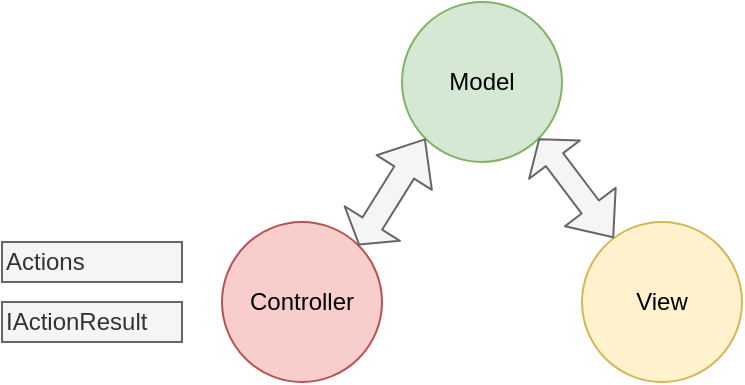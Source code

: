 <mxfile version="13.9.9" type="device" pages="5"><diagram id="WU_7ORJYY8vt--9JIpTi" name="MVC"><mxGraphModel dx="415" dy="243" grid="1" gridSize="10" guides="1" tooltips="1" connect="1" arrows="1" fold="1" page="1" pageScale="1" pageWidth="827" pageHeight="1169" math="0" shadow="0"><root><mxCell id="0"/><mxCell id="1" parent="0"/><mxCell id="p8i3dRRbPUlAsh1po7W--1" value="Model" style="ellipse;whiteSpace=wrap;html=1;aspect=fixed;fillColor=#d5e8d4;strokeColor=#82b366;" parent="1" vertex="1"><mxGeometry x="380" y="150" width="80" height="80" as="geometry"/></mxCell><mxCell id="p8i3dRRbPUlAsh1po7W--2" value="Controller" style="ellipse;whiteSpace=wrap;html=1;aspect=fixed;fillColor=#f8cecc;strokeColor=#b85450;" parent="1" vertex="1"><mxGeometry x="290" y="260" width="80" height="80" as="geometry"/></mxCell><mxCell id="p8i3dRRbPUlAsh1po7W--3" value="View" style="ellipse;whiteSpace=wrap;html=1;aspect=fixed;fillColor=#fff2cc;strokeColor=#d6b656;" parent="1" vertex="1"><mxGeometry x="470" y="260" width="80" height="80" as="geometry"/></mxCell><mxCell id="p8i3dRRbPUlAsh1po7W--5" value="" style="shape=flexArrow;endArrow=classic;startArrow=classic;html=1;entryX=1;entryY=1;entryDx=0;entryDy=0;width=10.8;endSize=3.904;fillColor=#f5f5f5;strokeColor=#666666;" parent="1" source="p8i3dRRbPUlAsh1po7W--3" target="p8i3dRRbPUlAsh1po7W--1" edge="1"><mxGeometry width="50" height="50" relative="1" as="geometry"><mxPoint x="470" y="270" as="sourcePoint"/><mxPoint x="520" y="220" as="targetPoint"/></mxGeometry></mxCell><mxCell id="p8i3dRRbPUlAsh1po7W--6" value="" style="shape=flexArrow;endArrow=classic;startArrow=classic;html=1;width=11.6;startSize=3.8;entryX=0;entryY=1;entryDx=0;entryDy=0;exitX=1;exitY=0;exitDx=0;exitDy=0;endSize=6.168;fillColor=#f5f5f5;strokeColor=#666666;" parent="1" source="p8i3dRRbPUlAsh1po7W--2" target="p8i3dRRbPUlAsh1po7W--1" edge="1"><mxGeometry width="50" height="50" relative="1" as="geometry"><mxPoint x="350" y="280" as="sourcePoint"/><mxPoint x="400" y="230" as="targetPoint"/></mxGeometry></mxCell><mxCell id="p8i3dRRbPUlAsh1po7W--8" value="Actions" style="text;html=1;align=left;verticalAlign=middle;whiteSpace=wrap;rounded=0;fillColor=#f5f5f5;strokeColor=#666666;fontColor=#333333;" parent="1" vertex="1"><mxGeometry x="180" y="270" width="90" height="20" as="geometry"/></mxCell><mxCell id="p8i3dRRbPUlAsh1po7W--9" value="IActionResult" style="text;html=1;strokeColor=#666666;fillColor=#f5f5f5;align=left;verticalAlign=middle;whiteSpace=wrap;rounded=0;fontColor=#333333;" parent="1" vertex="1"><mxGeometry x="180" y="300" width="90" height="20" as="geometry"/></mxCell></root></mxGraphModel></diagram><diagram id="dRCiPhNOV8o204Diah0P" name="Sayfa -2"><mxGraphModel dx="1485" dy="1862" grid="1" gridSize="10" guides="1" tooltips="1" connect="1" arrows="1" fold="1" page="1" pageScale="1" pageWidth="827" pageHeight="1169" math="0" shadow="0"><root><mxCell id="TRh9CNyDbroYKs8wPs_9-0"/><mxCell id="TRh9CNyDbroYKs8wPs_9-1" parent="TRh9CNyDbroYKs8wPs_9-0"/><mxCell id="TRh9CNyDbroYKs8wPs_9-2" value="" style="rounded=1;whiteSpace=wrap;html=1;arcSize=6;fillColor=#f5f5f5;strokeColor=#666666;fontColor=#333333;" parent="TRh9CNyDbroYKs8wPs_9-1" vertex="1"><mxGeometry x="450" y="120" width="170" height="250" as="geometry"/></mxCell><mxCell id="loTaKJq5rpskUo0kWgyA-0" style="edgeStyle=orthogonalEdgeStyle;rounded=0;orthogonalLoop=1;jettySize=auto;html=1;entryX=0;entryY=0.5;entryDx=0;entryDy=0;" parent="TRh9CNyDbroYKs8wPs_9-1" source="TRh9CNyDbroYKs8wPs_9-3" target="TRh9CNyDbroYKs8wPs_9-2" edge="1"><mxGeometry relative="1" as="geometry"/></mxCell><mxCell id="TRh9CNyDbroYKs8wPs_9-3" value="Veritabanı" style="shape=cylinder3;whiteSpace=wrap;html=1;boundedLbl=1;backgroundOutline=1;size=15;" parent="TRh9CNyDbroYKs8wPs_9-1" vertex="1"><mxGeometry x="240" y="205" width="130" height="80" as="geometry"/></mxCell><mxCell id="TRh9CNyDbroYKs8wPs_9-6" style="edgeStyle=orthogonalEdgeStyle;rounded=0;orthogonalLoop=1;jettySize=auto;html=1;exitX=0.5;exitY=1;exitDx=0;exitDy=0;" parent="TRh9CNyDbroYKs8wPs_9-1" source="TRh9CNyDbroYKs8wPs_9-5" target="TRh9CNyDbroYKs8wPs_9-2" edge="1"><mxGeometry relative="1" as="geometry"/></mxCell><mxCell id="TRh9CNyDbroYKs8wPs_9-5" value="RAM&lt;br&gt;InMemory" style="rounded=1;whiteSpace=wrap;html=1;fillColor=#fff2cc;strokeColor=#d6b656;" parent="TRh9CNyDbroYKs8wPs_9-1" vertex="1"><mxGeometry x="475" y="-35" width="120" height="60" as="geometry"/></mxCell><mxCell id="lWGfG_AnvNB0-sg_26hC-0" value="Entities" style="rounded=1;whiteSpace=wrap;html=1;fillColor=#d5e8d4;strokeColor=#82b366;" parent="TRh9CNyDbroYKs8wPs_9-1" vertex="1"><mxGeometry x="475" y="320" width="120" height="40" as="geometry"/></mxCell><mxCell id="lWGfG_AnvNB0-sg_26hC-1" value="StoreApp" style="rounded=1;whiteSpace=wrap;html=1;fillColor=#dae8fc;strokeColor=#6c8ebf;" parent="TRh9CNyDbroYKs8wPs_9-1" vertex="1"><mxGeometry x="475" y="139" width="120" height="40" as="geometry"/></mxCell><mxCell id="ZjfqFt9LrWlEtqlWes9V-15" style="edgeStyle=orthogonalEdgeStyle;rounded=0;orthogonalLoop=1;jettySize=auto;html=1;entryX=0;entryY=0.5;entryDx=0;entryDy=0;" parent="TRh9CNyDbroYKs8wPs_9-1" source="lWGfG_AnvNB0-sg_26hC-2" target="ZjfqFt9LrWlEtqlWes9V-4" edge="1"><mxGeometry relative="1" as="geometry"/></mxCell><mxCell id="ZjfqFt9LrWlEtqlWes9V-17" style="edgeStyle=orthogonalEdgeStyle;rounded=0;orthogonalLoop=1;jettySize=auto;html=1;" parent="TRh9CNyDbroYKs8wPs_9-1" source="lWGfG_AnvNB0-sg_26hC-2" target="ZjfqFt9LrWlEtqlWes9V-16" edge="1"><mxGeometry relative="1" as="geometry"/></mxCell><mxCell id="lWGfG_AnvNB0-sg_26hC-2" value="Repositories" style="rounded=1;whiteSpace=wrap;html=1;fillColor=#d5e8d4;strokeColor=#82b366;" parent="TRh9CNyDbroYKs8wPs_9-1" vertex="1"><mxGeometry x="475" y="260" width="120" height="40" as="geometry"/></mxCell><mxCell id="ZjfqFt9LrWlEtqlWes9V-3" value="IRepositoryManager" style="edgeStyle=orthogonalEdgeStyle;rounded=0;orthogonalLoop=1;jettySize=auto;html=1;entryX=0.5;entryY=1;entryDx=0;entryDy=0;" parent="TRh9CNyDbroYKs8wPs_9-1" source="ZjfqFt9LrWlEtqlWes9V-4" target="ZjfqFt9LrWlEtqlWes9V-7" edge="1"><mxGeometry relative="1" as="geometry"/></mxCell><mxCell id="ZjfqFt9LrWlEtqlWes9V-4" value="" style="rounded=1;whiteSpace=wrap;html=1;fillColor=#f5f5f5;strokeColor=#666666;fontColor=#333333;arcSize=5;" parent="TRh9CNyDbroYKs8wPs_9-1" vertex="1"><mxGeometry x="710" y="119" width="366" height="321" as="geometry"/></mxCell><mxCell id="ZjfqFt9LrWlEtqlWes9V-5" value="" style="rounded=1;whiteSpace=wrap;html=1;arcSize=6;" parent="TRh9CNyDbroYKs8wPs_9-1" vertex="1"><mxGeometry x="730" y="227" width="330" height="90" as="geometry"/></mxCell><mxCell id="ZjfqFt9LrWlEtqlWes9V-6" style="edgeStyle=orthogonalEdgeStyle;rounded=0;orthogonalLoop=1;jettySize=auto;html=1;entryX=0.5;entryY=0;entryDx=0;entryDy=0;entryPerimeter=0;" parent="TRh9CNyDbroYKs8wPs_9-1" source="ZjfqFt9LrWlEtqlWes9V-4" target="ZjfqFt9LrWlEtqlWes9V-8" edge="1"><mxGeometry relative="1" as="geometry"/></mxCell><mxCell id="ZjfqFt9LrWlEtqlWes9V-7" value="Controller" style="rounded=1;whiteSpace=wrap;html=1;" parent="TRh9CNyDbroYKs8wPs_9-1" vertex="1"><mxGeometry x="828.5" y="-5" width="129" height="60" as="geometry"/></mxCell><mxCell id="ZjfqFt9LrWlEtqlWes9V-8" value="Database" style="shape=cylinder3;whiteSpace=wrap;html=1;boundedLbl=1;backgroundOutline=1;size=15;fillColor=#fff2cc;strokeColor=#d6b656;" parent="TRh9CNyDbroYKs8wPs_9-1" vertex="1"><mxGeometry x="863" y="465" width="60" height="80" as="geometry"/></mxCell><mxCell id="ZjfqFt9LrWlEtqlWes9V-9" value="IProductRepository" style="rounded=1;whiteSpace=wrap;html=1;fillColor=#d5e8d4;strokeColor=#82b366;" parent="TRh9CNyDbroYKs8wPs_9-1" vertex="1"><mxGeometry x="743" y="242" width="147" height="60" as="geometry"/></mxCell><mxCell id="ZjfqFt9LrWlEtqlWes9V-10" value="ICategoryRepository" style="rounded=1;whiteSpace=wrap;html=1;fillColor=#d5e8d4;strokeColor=#82b366;" parent="TRh9CNyDbroYKs8wPs_9-1" vertex="1"><mxGeometry x="900" y="242" width="143" height="60" as="geometry"/></mxCell><mxCell id="ZjfqFt9LrWlEtqlWes9V-11" value="Unit of Work" style="text;html=1;strokeColor=none;fillColor=none;align=center;verticalAlign=middle;whiteSpace=wrap;rounded=0;" parent="TRh9CNyDbroYKs8wPs_9-1" vertex="1"><mxGeometry x="730" y="129" width="330" height="20" as="geometry"/></mxCell><mxCell id="ZjfqFt9LrWlEtqlWes9V-12" value="DbContext" style="rounded=1;whiteSpace=wrap;html=1;arcSize=6;" parent="TRh9CNyDbroYKs8wPs_9-1" vertex="1"><mxGeometry x="730" y="370" width="330" height="40" as="geometry"/></mxCell><mxCell id="ZjfqFt9LrWlEtqlWes9V-13" value="IRepositoryManager" style="rounded=1;whiteSpace=wrap;html=1;arcSize=6;fillColor=#f8cecc;strokeColor=#b85450;" parent="TRh9CNyDbroYKs8wPs_9-1" vertex="1"><mxGeometry x="730" y="167" width="330" height="47" as="geometry"/></mxCell><mxCell id="ZjfqFt9LrWlEtqlWes9V-14" value="IRepositoryBase" style="rounded=1;whiteSpace=wrap;html=1;arcSize=6;" parent="TRh9CNyDbroYKs8wPs_9-1" vertex="1"><mxGeometry x="730" y="322" width="330" height="40" as="geometry"/></mxCell><mxCell id="ZjfqFt9LrWlEtqlWes9V-16" value="Services" style="rounded=1;whiteSpace=wrap;html=1;fillColor=#d5e8d4;strokeColor=#82b366;" parent="TRh9CNyDbroYKs8wPs_9-1" vertex="1"><mxGeometry x="475" y="192" width="120" height="40" as="geometry"/></mxCell><mxCell id="JsH2liOhevboY4ObuW2j-0" value="IRepositoryManager" style="edgeStyle=orthogonalEdgeStyle;rounded=0;orthogonalLoop=1;jettySize=auto;html=1;entryX=0.5;entryY=1;entryDx=0;entryDy=0;" edge="1" parent="TRh9CNyDbroYKs8wPs_9-1" source="JsH2liOhevboY4ObuW2j-1" target="JsH2liOhevboY4ObuW2j-12"><mxGeometry relative="1" as="geometry"/></mxCell><mxCell id="JsH2liOhevboY4ObuW2j-1" value="" style="rounded=1;whiteSpace=wrap;html=1;fillColor=#f5f5f5;strokeColor=#666666;fontColor=#333333;arcSize=5;" vertex="1" parent="TRh9CNyDbroYKs8wPs_9-1"><mxGeometry x="1190" y="169" width="366" height="313" as="geometry"/></mxCell><mxCell id="JsH2liOhevboY4ObuW2j-2" value="" style="rounded=1;whiteSpace=wrap;html=1;arcSize=6;" vertex="1" parent="TRh9CNyDbroYKs8wPs_9-1"><mxGeometry x="1210" y="270" width="330" height="90" as="geometry"/></mxCell><mxCell id="JsH2liOhevboY4ObuW2j-3" style="edgeStyle=orthogonalEdgeStyle;rounded=0;orthogonalLoop=1;jettySize=auto;html=1;entryX=0.5;entryY=0;entryDx=0;entryDy=0;entryPerimeter=0;" edge="1" parent="TRh9CNyDbroYKs8wPs_9-1" source="JsH2liOhevboY4ObuW2j-1" target="JsH2liOhevboY4ObuW2j-5"><mxGeometry relative="1" as="geometry"/></mxCell><mxCell id="JsH2liOhevboY4ObuW2j-4" value="Controller" style="rounded=1;whiteSpace=wrap;html=1;" vertex="1" parent="TRh9CNyDbroYKs8wPs_9-1"><mxGeometry x="1308.5" y="-270" width="129" height="60" as="geometry"/></mxCell><mxCell id="JsH2liOhevboY4ObuW2j-5" value="Database" style="shape=cylinder3;whiteSpace=wrap;html=1;boundedLbl=1;backgroundOutline=1;size=15;fillColor=#fff2cc;strokeColor=#d6b656;" vertex="1" parent="TRh9CNyDbroYKs8wPs_9-1"><mxGeometry x="1343" y="513" width="60" height="80" as="geometry"/></mxCell><mxCell id="JsH2liOhevboY4ObuW2j-6" value="IProductRepository" style="rounded=1;whiteSpace=wrap;html=1;fillColor=#d5e8d4;strokeColor=#82b366;" vertex="1" parent="TRh9CNyDbroYKs8wPs_9-1"><mxGeometry x="1223" y="284" width="147" height="60" as="geometry"/></mxCell><mxCell id="JsH2liOhevboY4ObuW2j-7" value="ICategoryRepository" style="rounded=1;whiteSpace=wrap;html=1;fillColor=#d5e8d4;strokeColor=#82b366;" vertex="1" parent="TRh9CNyDbroYKs8wPs_9-1"><mxGeometry x="1380" y="285" width="143" height="60" as="geometry"/></mxCell><mxCell id="JsH2liOhevboY4ObuW2j-8" value="Unit of Work" style="text;html=1;strokeColor=none;fillColor=none;align=center;verticalAlign=middle;whiteSpace=wrap;rounded=0;" vertex="1" parent="TRh9CNyDbroYKs8wPs_9-1"><mxGeometry x="1210" y="181" width="330" height="20" as="geometry"/></mxCell><mxCell id="JsH2liOhevboY4ObuW2j-9" value="DbContext" style="rounded=1;whiteSpace=wrap;html=1;arcSize=6;" vertex="1" parent="TRh9CNyDbroYKs8wPs_9-1"><mxGeometry x="1210" y="420" width="330" height="40" as="geometry"/></mxCell><mxCell id="JsH2liOhevboY4ObuW2j-10" value="RepositoryManager" style="rounded=1;whiteSpace=wrap;html=1;arcSize=6;fillColor=#f8cecc;strokeColor=#b85450;" vertex="1" parent="TRh9CNyDbroYKs8wPs_9-1"><mxGeometry x="1210" y="210" width="330" height="47" as="geometry"/></mxCell><mxCell id="JsH2liOhevboY4ObuW2j-11" value="IServiceManager" style="edgeStyle=orthogonalEdgeStyle;rounded=0;orthogonalLoop=1;jettySize=auto;html=1;entryX=0.5;entryY=1.014;entryDx=0;entryDy=0;entryPerimeter=0;" edge="1" parent="TRh9CNyDbroYKs8wPs_9-1" source="JsH2liOhevboY4ObuW2j-12" target="JsH2liOhevboY4ObuW2j-4"><mxGeometry relative="1" as="geometry"/></mxCell><mxCell id="JsH2liOhevboY4ObuW2j-12" value="" style="rounded=1;whiteSpace=wrap;html=1;fillColor=#f5f5f5;strokeColor=#666666;fontColor=#333333;arcSize=5;" vertex="1" parent="TRh9CNyDbroYKs8wPs_9-1"><mxGeometry x="1190" y="-158" width="366" height="270" as="geometry"/></mxCell><mxCell id="JsH2liOhevboY4ObuW2j-13" value="" style="rounded=1;whiteSpace=wrap;html=1;arcSize=6;" vertex="1" parent="TRh9CNyDbroYKs8wPs_9-1"><mxGeometry x="1210" y="-50" width="330" height="90" as="geometry"/></mxCell><mxCell id="JsH2liOhevboY4ObuW2j-14" value="IProductService" style="rounded=1;whiteSpace=wrap;html=1;fillColor=#d5e8d4;strokeColor=#82b366;" vertex="1" parent="TRh9CNyDbroYKs8wPs_9-1"><mxGeometry x="1223" y="-35" width="147" height="60" as="geometry"/></mxCell><mxCell id="JsH2liOhevboY4ObuW2j-15" value="ICategoryService" style="rounded=1;whiteSpace=wrap;html=1;fillColor=#d5e8d4;strokeColor=#82b366;" vertex="1" parent="TRh9CNyDbroYKs8wPs_9-1"><mxGeometry x="1380" y="-35" width="143" height="60" as="geometry"/></mxCell><mxCell id="JsH2liOhevboY4ObuW2j-16" value="Unit of Work" style="text;html=1;strokeColor=none;fillColor=none;align=center;verticalAlign=middle;whiteSpace=wrap;rounded=0;" vertex="1" parent="TRh9CNyDbroYKs8wPs_9-1"><mxGeometry x="1210" y="-148" width="330" height="20" as="geometry"/></mxCell><mxCell id="JsH2liOhevboY4ObuW2j-17" value="IRepositoryManager" style="rounded=1;whiteSpace=wrap;html=1;arcSize=6;fillColor=#f8cecc;strokeColor=#b85450;" vertex="1" parent="TRh9CNyDbroYKs8wPs_9-1"><mxGeometry x="1210" y="50" width="330" height="40" as="geometry"/></mxCell><mxCell id="JsH2liOhevboY4ObuW2j-18" value="IServiceManager" style="rounded=1;whiteSpace=wrap;html=1;arcSize=6;fillColor=#dae8fc;strokeColor=#6c8ebf;" vertex="1" parent="TRh9CNyDbroYKs8wPs_9-1"><mxGeometry x="1210" y="-110" width="330" height="47" as="geometry"/></mxCell><mxCell id="JsH2liOhevboY4ObuW2j-19" value="IRepositoryBase" style="rounded=1;whiteSpace=wrap;html=1;arcSize=6;" vertex="1" parent="TRh9CNyDbroYKs8wPs_9-1"><mxGeometry x="1211" y="372" width="330" height="40" as="geometry"/></mxCell></root></mxGraphModel></diagram><diagram id="BHBUYx20YRB42Hn0YEiC" name="Sayfa -3"><mxGraphModel dx="1038" dy="607" grid="1" gridSize="10" guides="1" tooltips="1" connect="1" arrows="1" fold="1" page="1" pageScale="1" pageWidth="827" pageHeight="1169" math="0" shadow="0"><root><mxCell id="xgwgsx2s6gqwit6XTB9g-0"/><mxCell id="xgwgsx2s6gqwit6XTB9g-1" parent="xgwgsx2s6gqwit6XTB9g-0"/><mxCell id="xgwgsx2s6gqwit6XTB9g-2" value="GET" style="edgeStyle=orthogonalEdgeStyle;rounded=0;orthogonalLoop=1;jettySize=auto;html=1;entryX=0.5;entryY=0;entryDx=0;entryDy=0;" parent="xgwgsx2s6gqwit6XTB9g-1" source="xgwgsx2s6gqwit6XTB9g-4" target="xgwgsx2s6gqwit6XTB9g-7" edge="1"><mxGeometry relative="1" as="geometry"><Array as="points"><mxPoint x="240" y="150"/><mxPoint x="530" y="150"/></Array></mxGeometry></mxCell><mxCell id="xgwgsx2s6gqwit6XTB9g-3" value="&lt;font color=&quot;#cc0000&quot;&gt;POST&lt;/font&gt;" style="edgeStyle=orthogonalEdgeStyle;rounded=0;orthogonalLoop=1;jettySize=auto;html=1;entryX=0.5;entryY=1;entryDx=0;entryDy=0;exitX=0.5;exitY=1;exitDx=0;exitDy=0;fillColor=#f8cecc;strokeColor=#b85450;fontColor=#FF3333;" parent="xgwgsx2s6gqwit6XTB9g-1" source="xgwgsx2s6gqwit6XTB9g-4" target="xgwgsx2s6gqwit6XTB9g-7" edge="1"><mxGeometry relative="1" as="geometry"><Array as="points"><mxPoint x="240" y="380"/><mxPoint x="530" y="380"/></Array></mxGeometry></mxCell><mxCell id="xgwgsx2s6gqwit6XTB9g-4" value="Client" style="rounded=1;whiteSpace=wrap;html=1;fillColor=#fff2cc;strokeColor=#d6b656;" parent="xgwgsx2s6gqwit6XTB9g-1" vertex="1"><mxGeometry x="180" y="240" width="120" height="60" as="geometry"/></mxCell><mxCell id="xgwgsx2s6gqwit6XTB9g-5" value="GET" style="edgeStyle=orthogonalEdgeStyle;rounded=0;orthogonalLoop=1;jettySize=auto;html=1;dashed=1;entryX=1;entryY=0.25;entryDx=0;entryDy=0;exitX=0;exitY=0.25;exitDx=0;exitDy=0;" parent="xgwgsx2s6gqwit6XTB9g-1" source="xgwgsx2s6gqwit6XTB9g-7" target="xgwgsx2s6gqwit6XTB9g-4" edge="1"><mxGeometry relative="1" as="geometry"/></mxCell><mxCell id="xgwgsx2s6gqwit6XTB9g-6" value="&lt;font color=&quot;#cc0000&quot;&gt;POST&lt;/font&gt;" style="edgeStyle=orthogonalEdgeStyle;rounded=0;orthogonalLoop=1;jettySize=auto;html=1;entryX=1;entryY=0.75;entryDx=0;entryDy=0;exitX=0;exitY=0.75;exitDx=0;exitDy=0;fillColor=#f8cecc;strokeColor=#b85450;dashed=1;" parent="xgwgsx2s6gqwit6XTB9g-1" source="xgwgsx2s6gqwit6XTB9g-7" target="xgwgsx2s6gqwit6XTB9g-4" edge="1"><mxGeometry relative="1" as="geometry"/></mxCell><mxCell id="xgwgsx2s6gqwit6XTB9g-7" value="Server" style="rounded=1;whiteSpace=wrap;html=1;fillColor=#d5e8d4;strokeColor=#82b366;" parent="xgwgsx2s6gqwit6XTB9g-1" vertex="1"><mxGeometry x="470" y="240" width="120" height="60" as="geometry"/></mxCell><mxCell id="xgwgsx2s6gqwit6XTB9g-8" value="DB" style="shape=cylinder3;whiteSpace=wrap;html=1;boundedLbl=1;backgroundOutline=1;size=15;fillColor=#fff2cc;strokeColor=#d6b656;" parent="xgwgsx2s6gqwit6XTB9g-1" vertex="1"><mxGeometry x="690" y="195" width="90" height="150" as="geometry"/></mxCell><mxCell id="xgwgsx2s6gqwit6XTB9g-9" value="" style="shape=flexArrow;endArrow=classic;startArrow=classic;html=1;fillColor=#fff2cc;strokeColor=#d6b656;" parent="xgwgsx2s6gqwit6XTB9g-1" edge="1"><mxGeometry width="50" height="50" relative="1" as="geometry"><mxPoint x="610" y="269.8" as="sourcePoint"/><mxPoint x="670" y="269.8" as="targetPoint"/></mxGeometry></mxCell><mxCell id="xgwgsx2s6gqwit6XTB9g-10" value="&lt;span class=&quot;TeknikChar&quot;&gt;&lt;span style=&quot;font-size: 11.0pt ; line-height: 150% ; font-family: &amp;quot;segoe ui&amp;quot; , sans-serif&quot;&gt;Post&lt;/span&gt;&lt;/span&gt;&lt;span style=&quot;font-size: 11.0pt ; line-height: 150% ; font-family: &amp;quot;segoe ui&amp;quot; , sans-serif&quot;&gt;-&lt;/span&gt;&lt;span class=&quot;TeknikChar&quot;&gt;&lt;span style=&quot;font-size: 11.0pt ; line-height: 150% ; font-family: &amp;quot;segoe ui&amp;quot; , sans-serif&quot;&gt;Redirect&lt;/span&gt;&lt;/span&gt;&lt;span style=&quot;font-size: 11.0pt ; line-height: 150% ; font-family: &amp;quot;segoe ui&amp;quot; , sans-serif&quot;&gt;-&lt;/span&gt;&lt;span class=&quot;TeknikChar&quot;&gt;&lt;span style=&quot;font-size: 11.0pt ; line-height: 150% ; font-family: &amp;quot;segoe ui&amp;quot; , sans-serif&quot;&gt;Get&lt;/span&gt;&lt;/span&gt;&lt;span style=&quot;font-size: 11.0pt ; line-height: 150% ; font-family: &amp;quot;segoe ui&amp;quot; , sans-serif&quot;&gt; (&lt;/span&gt;&lt;span class=&quot;TeknikChar&quot;&gt;&lt;span style=&quot;font-size: 11.0pt ; line-height: 150% ; font-family: &amp;quot;segoe ui&amp;quot; , sans-serif&quot;&gt;PRG&lt;/span&gt;&lt;/span&gt;&lt;span style=&quot;font-size: 11.0pt ; line-height: 150% ; font-family: &amp;quot;segoe ui&amp;quot; , sans-serif&quot;&gt;) &lt;/span&gt;&lt;span class=&quot;TeknikChar&quot;&gt;&lt;span style=&quot;font-size: 11.0pt ; line-height: 150% ; font-family: &amp;quot;segoe ui&amp;quot; , sans-serif&quot;&gt;pattern&lt;/span&gt;&lt;/span&gt;&lt;span style=&quot;font-size: 11.0pt ; line-height: 150% ; font-family: &amp;quot;segoe ui&amp;quot; , sans-serif&quot;&gt; &lt;/span&gt;" style="text;whiteSpace=wrap;html=1;align=center;fillColor=#f5f5f5;strokeColor=#666666;fontColor=#333333;" parent="xgwgsx2s6gqwit6XTB9g-1" vertex="1"><mxGeometry x="241" y="408" width="292" height="36" as="geometry"/></mxCell></root></mxGraphModel></diagram><diagram id="0eX8UGctqtrW1Eeba6A8" name="Endpoints"><mxGraphModel dx="1422" dy="305" grid="1" gridSize="10" guides="1" tooltips="1" connect="1" arrows="1" fold="1" page="1" pageScale="1" pageWidth="827" pageHeight="1169" math="0" shadow="0"><root><mxCell id="L6eWI0C2SvgtFWHsfZGx-0"/><mxCell id="L6eWI0C2SvgtFWHsfZGx-1" parent="L6eWI0C2SvgtFWHsfZGx-0"/><mxCell id="L6eWI0C2SvgtFWHsfZGx-2" value="api/books/greeting" style="rounded=1;whiteSpace=wrap;html=1;" vertex="1" parent="L6eWI0C2SvgtFWHsfZGx-1"><mxGeometry x="110" y="80" width="136" height="60" as="geometry"/></mxCell><mxCell id="L6eWI0C2SvgtFWHsfZGx-3" value="GET" style="rounded=1;whiteSpace=wrap;html=1;fillColor=#d5e8d4;strokeColor=#82b366;" vertex="1" parent="L6eWI0C2SvgtFWHsfZGx-1"><mxGeometry x="20" y="80" width="80" height="60" as="geometry"/></mxCell><mxCell id="L6eWI0C2SvgtFWHsfZGx-4" value="Greetings()" style="text;html=1;strokeColor=#666666;fillColor=#f5f5f5;align=center;verticalAlign=middle;whiteSpace=wrap;rounded=0;fontColor=#333333;" vertex="1" parent="L6eWI0C2SvgtFWHsfZGx-1"><mxGeometry x="264" y="80" width="196" height="60" as="geometry"/></mxCell><mxCell id="L6eWI0C2SvgtFWHsfZGx-6" value="GET" style="rounded=1;whiteSpace=wrap;html=1;fillColor=#d5e8d4;strokeColor=#82b366;" vertex="1" parent="L6eWI0C2SvgtFWHsfZGx-1"><mxGeometry x="20" y="150" width="80" height="60" as="geometry"/></mxCell><mxCell id="L6eWI0C2SvgtFWHsfZGx-8" value="api/books/{name}" style="rounded=1;whiteSpace=wrap;html=1;" vertex="1" parent="L6eWI0C2SvgtFWHsfZGx-1"><mxGeometry x="110" y="150" width="136" height="60" as="geometry"/></mxCell><mxCell id="L6eWI0C2SvgtFWHsfZGx-9" value="&lt;div style=&quot;color: rgb(0 , 0 , 0) ; background-color: rgb(255 , 255 , 255) ; font-family: &amp;#34;consolas&amp;#34; , &amp;#34;courier new&amp;#34; , monospace ; font-size: 14px ; line-height: 19px&quot;&gt;Greeting(&lt;span style=&quot;color: #0000ff&quot;&gt;string&lt;/span&gt; name)&lt;/div&gt;" style="text;html=1;strokeColor=#666666;fillColor=#f5f5f5;align=center;verticalAlign=middle;whiteSpace=wrap;rounded=0;fontColor=#333333;" vertex="1" parent="L6eWI0C2SvgtFWHsfZGx-1"><mxGeometry x="264" y="150" width="196" height="60" as="geometry"/></mxCell><mxCell id="L6eWI0C2SvgtFWHsfZGx-10" value="GET" style="rounded=1;whiteSpace=wrap;html=1;fillColor=#d5e8d4;strokeColor=#82b366;" vertex="1" parent="L6eWI0C2SvgtFWHsfZGx-1"><mxGeometry x="20" y="220" width="80" height="60" as="geometry"/></mxCell><mxCell id="L6eWI0C2SvgtFWHsfZGx-11" value="api/books/" style="rounded=1;whiteSpace=wrap;html=1;" vertex="1" parent="L6eWI0C2SvgtFWHsfZGx-1"><mxGeometry x="110" y="220" width="136" height="60" as="geometry"/></mxCell><mxCell id="L6eWI0C2SvgtFWHsfZGx-12" value="&lt;div style=&quot;color: rgb(0 , 0 , 0) ; background-color: rgb(255 , 255 , 255) ; font-family: &amp;#34;consolas&amp;#34; , &amp;#34;courier new&amp;#34; , monospace ; font-size: 14px ; line-height: 19px&quot;&gt;GetAllBooks()&lt;/div&gt;" style="text;html=1;strokeColor=#666666;fillColor=#f5f5f5;align=center;verticalAlign=middle;whiteSpace=wrap;rounded=0;fontColor=#333333;" vertex="1" parent="L6eWI0C2SvgtFWHsfZGx-1"><mxGeometry x="264" y="220" width="196" height="60" as="geometry"/></mxCell><mxCell id="L6eWI0C2SvgtFWHsfZGx-13" value="GET" style="rounded=1;whiteSpace=wrap;html=1;fillColor=#d5e8d4;strokeColor=#82b366;" vertex="1" parent="L6eWI0C2SvgtFWHsfZGx-1"><mxGeometry x="20" y="290" width="80" height="60" as="geometry"/></mxCell><mxCell id="L6eWI0C2SvgtFWHsfZGx-14" value="&lt;div style=&quot;color: rgb(0 , 0 , 0) ; background-color: rgb(255 , 255 , 255) ; font-family: &amp;#34;consolas&amp;#34; , &amp;#34;courier new&amp;#34; , monospace ; font-size: 14px ; line-height: 19px&quot;&gt;GetOneBook(int id)&lt;/div&gt;" style="text;html=1;strokeColor=#666666;fillColor=#f5f5f5;align=center;verticalAlign=middle;whiteSpace=wrap;rounded=0;fontColor=#333333;" vertex="1" parent="L6eWI0C2SvgtFWHsfZGx-1"><mxGeometry x="264" y="290" width="196" height="60" as="geometry"/></mxCell><mxCell id="L6eWI0C2SvgtFWHsfZGx-15" value="api/books/{id}" style="rounded=1;whiteSpace=wrap;html=1;" vertex="1" parent="L6eWI0C2SvgtFWHsfZGx-1"><mxGeometry x="110" y="290" width="136" height="60" as="geometry"/></mxCell><mxCell id="L6eWI0C2SvgtFWHsfZGx-16" value="POST" style="rounded=1;whiteSpace=wrap;html=1;fillColor=#f8cecc;strokeColor=#b85450;" vertex="1" parent="L6eWI0C2SvgtFWHsfZGx-1"><mxGeometry x="20" y="370" width="80" height="60" as="geometry"/></mxCell><mxCell id="L6eWI0C2SvgtFWHsfZGx-17" value="api/books" style="rounded=1;whiteSpace=wrap;html=1;" vertex="1" parent="L6eWI0C2SvgtFWHsfZGx-1"><mxGeometry x="110" y="370" width="136" height="60" as="geometry"/></mxCell><mxCell id="L6eWI0C2SvgtFWHsfZGx-18" value="&lt;div style=&quot;color: rgb(0 , 0 , 0) ; background-color: rgb(255 , 255 , 255) ; font-family: &amp;#34;consolas&amp;#34; , &amp;#34;courier new&amp;#34; , monospace ; font-size: 14px ; line-height: 19px&quot;&gt;CreateOneBook(Book book)&lt;/div&gt;" style="text;html=1;strokeColor=#666666;fillColor=#f5f5f5;align=center;verticalAlign=middle;whiteSpace=wrap;rounded=0;fontColor=#333333;" vertex="1" parent="L6eWI0C2SvgtFWHsfZGx-1"><mxGeometry x="264" y="370" width="196" height="60" as="geometry"/></mxCell><mxCell id="L6eWI0C2SvgtFWHsfZGx-19" value="PUT" style="rounded=1;whiteSpace=wrap;html=1;fillColor=#dae8fc;strokeColor=#6c8ebf;" vertex="1" parent="L6eWI0C2SvgtFWHsfZGx-1"><mxGeometry x="20" y="450" width="80" height="60" as="geometry"/></mxCell><mxCell id="L6eWI0C2SvgtFWHsfZGx-20" value="api/books/{id}" style="rounded=1;whiteSpace=wrap;html=1;" vertex="1" parent="L6eWI0C2SvgtFWHsfZGx-1"><mxGeometry x="110" y="450" width="136" height="60" as="geometry"/></mxCell><mxCell id="L6eWI0C2SvgtFWHsfZGx-21" value="&lt;div style=&quot;color: rgb(0 , 0 , 0) ; background-color: rgb(255 , 255 , 255) ; font-family: &amp;#34;consolas&amp;#34; , &amp;#34;courier new&amp;#34; , monospace ; font-size: 14px ; line-height: 19px&quot;&gt;UpdateOneBook(id, book)&lt;/div&gt;" style="text;html=1;strokeColor=#666666;fillColor=#f5f5f5;align=center;verticalAlign=middle;whiteSpace=wrap;rounded=0;fontColor=#333333;" vertex="1" parent="L6eWI0C2SvgtFWHsfZGx-1"><mxGeometry x="264" y="450" width="196" height="60" as="geometry"/></mxCell><mxCell id="L6eWI0C2SvgtFWHsfZGx-22" value="DELETE" style="rounded=1;whiteSpace=wrap;html=1;fillColor=#fff2cc;strokeColor=#d6b656;" vertex="1" parent="L6eWI0C2SvgtFWHsfZGx-1"><mxGeometry x="20" y="530" width="80" height="60" as="geometry"/></mxCell><mxCell id="L6eWI0C2SvgtFWHsfZGx-23" value="api/books/{id}" style="rounded=1;whiteSpace=wrap;html=1;" vertex="1" parent="L6eWI0C2SvgtFWHsfZGx-1"><mxGeometry x="110" y="530" width="136" height="60" as="geometry"/></mxCell><mxCell id="L6eWI0C2SvgtFWHsfZGx-24" value="&lt;div style=&quot;color: rgb(0 , 0 , 0) ; background-color: rgb(255 , 255 , 255) ; font-family: &amp;#34;consolas&amp;#34; , &amp;#34;courier new&amp;#34; , monospace ; font-size: 14px ; line-height: 19px&quot;&gt;DeleteOneBook(id)&lt;/div&gt;" style="text;html=1;strokeColor=#666666;fillColor=#f5f5f5;align=center;verticalAlign=middle;whiteSpace=wrap;rounded=0;fontColor=#333333;" vertex="1" parent="L6eWI0C2SvgtFWHsfZGx-1"><mxGeometry x="264" y="530" width="196" height="60" as="geometry"/></mxCell><mxCell id="L6eWI0C2SvgtFWHsfZGx-25" value="200" style="rounded=1;whiteSpace=wrap;html=1;fillColor=#a20025;strokeColor=#6F0000;fontColor=#ffffff;" vertex="1" parent="L6eWI0C2SvgtFWHsfZGx-1"><mxGeometry x="-10" y="100" width="40" height="20" as="geometry"/></mxCell><mxCell id="L6eWI0C2SvgtFWHsfZGx-26" value="200" style="rounded=1;whiteSpace=wrap;html=1;fillColor=#a20025;strokeColor=#6F0000;fontColor=#ffffff;" vertex="1" parent="L6eWI0C2SvgtFWHsfZGx-1"><mxGeometry x="-10" y="175" width="40" height="20" as="geometry"/></mxCell><mxCell id="L6eWI0C2SvgtFWHsfZGx-27" value="200" style="rounded=1;whiteSpace=wrap;html=1;fillColor=#a20025;strokeColor=#6F0000;fontColor=#ffffff;" vertex="1" parent="L6eWI0C2SvgtFWHsfZGx-1"><mxGeometry x="-10" y="240" width="40" height="20" as="geometry"/></mxCell><mxCell id="L6eWI0C2SvgtFWHsfZGx-28" value="200" style="rounded=1;whiteSpace=wrap;html=1;fillColor=#a20025;strokeColor=#6F0000;fontColor=#ffffff;" vertex="1" parent="L6eWI0C2SvgtFWHsfZGx-1"><mxGeometry x="-10" y="310" width="40" height="20" as="geometry"/></mxCell><mxCell id="L6eWI0C2SvgtFWHsfZGx-29" value="201" style="rounded=1;whiteSpace=wrap;html=1;fillColor=#a20025;strokeColor=#6F0000;fontColor=#ffffff;" vertex="1" parent="L6eWI0C2SvgtFWHsfZGx-1"><mxGeometry x="-10" y="390" width="40" height="20" as="geometry"/></mxCell><mxCell id="L6eWI0C2SvgtFWHsfZGx-30" value="200" style="rounded=1;whiteSpace=wrap;html=1;fillColor=#a20025;strokeColor=#6F0000;fontColor=#ffffff;" vertex="1" parent="L6eWI0C2SvgtFWHsfZGx-1"><mxGeometry x="-10" y="470" width="40" height="20" as="geometry"/></mxCell><mxCell id="L6eWI0C2SvgtFWHsfZGx-31" value="204" style="rounded=1;whiteSpace=wrap;html=1;fillColor=#a20025;strokeColor=#6F0000;fontColor=#ffffff;" vertex="1" parent="L6eWI0C2SvgtFWHsfZGx-1"><mxGeometry x="-10" y="550" width="40" height="20" as="geometry"/></mxCell><mxCell id="L6eWI0C2SvgtFWHsfZGx-33" value="DELETE" style="rounded=1;whiteSpace=wrap;html=1;fillColor=#fff2cc;strokeColor=#d6b656;" vertex="1" parent="L6eWI0C2SvgtFWHsfZGx-1"><mxGeometry x="20" y="610" width="80" height="60" as="geometry"/></mxCell><mxCell id="L6eWI0C2SvgtFWHsfZGx-34" value="api/books" style="rounded=1;whiteSpace=wrap;html=1;" vertex="1" parent="L6eWI0C2SvgtFWHsfZGx-1"><mxGeometry x="110" y="610" width="136" height="60" as="geometry"/></mxCell><mxCell id="L6eWI0C2SvgtFWHsfZGx-35" value="&lt;div style=&quot;color: rgb(0 , 0 , 0) ; background-color: rgb(255 , 255 , 255) ; font-family: &amp;#34;consolas&amp;#34; , &amp;#34;courier new&amp;#34; , monospace ; font-size: 14px ; line-height: 19px&quot;&gt;DeleteAllBooks()&lt;/div&gt;" style="text;html=1;strokeColor=#666666;fillColor=#f5f5f5;align=center;verticalAlign=middle;whiteSpace=wrap;rounded=0;fontColor=#333333;" vertex="1" parent="L6eWI0C2SvgtFWHsfZGx-1"><mxGeometry x="264" y="610" width="196" height="60" as="geometry"/></mxCell><mxCell id="L6eWI0C2SvgtFWHsfZGx-32" value="204" style="rounded=1;whiteSpace=wrap;html=1;fillColor=#a20025;strokeColor=#6F0000;fontColor=#ffffff;" vertex="1" parent="L6eWI0C2SvgtFWHsfZGx-1"><mxGeometry x="-10" y="630" width="40" height="20" as="geometry"/></mxCell></root></mxGraphModel></diagram><diagram id="02eSjcvVhuSSGn2SlJpg" name="Static"><mxGraphModel dx="510" dy="305" grid="1" gridSize="10" guides="1" tooltips="1" connect="1" arrows="1" fold="1" page="1" pageScale="1" pageWidth="827" pageHeight="1169" math="0" shadow="0"><root><mxCell id="3F5zSlklIqfepMcVNfRU-0"/><mxCell id="3F5zSlklIqfepMcVNfRU-1" parent="3F5zSlklIqfepMcVNfRU-0"/><mxCell id="2U3LaJtuAkmHuIm5gQFC-0" value="In Memory" style="shape=cylinder3;whiteSpace=wrap;html=1;boundedLbl=1;backgroundOutline=1;size=15;" vertex="1" parent="3F5zSlklIqfepMcVNfRU-1"><mxGeometry x="160" y="300" width="90" height="80" as="geometry"/></mxCell><mxCell id="2U3LaJtuAkmHuIm5gQFC-2" style="edgeStyle=orthogonalEdgeStyle;rounded=0;orthogonalLoop=1;jettySize=auto;html=1;entryX=1;entryY=0.5;entryDx=0;entryDy=0;entryPerimeter=0;" edge="1" parent="3F5zSlklIqfepMcVNfRU-1" source="2U3LaJtuAkmHuIm5gQFC-1" target="2U3LaJtuAkmHuIm5gQFC-0"><mxGeometry relative="1" as="geometry"/></mxCell><mxCell id="2U3LaJtuAkmHuIm5gQFC-1" value="" style="rounded=1;whiteSpace=wrap;html=1;arcSize=5;" vertex="1" parent="3F5zSlklIqfepMcVNfRU-1"><mxGeometry x="340" y="265" width="240" height="150" as="geometry"/></mxCell><mxCell id="2U3LaJtuAkmHuIm5gQFC-6" value="" style="edgeStyle=orthogonalEdgeStyle;rounded=0;orthogonalLoop=1;jettySize=auto;html=1;" edge="1" parent="3F5zSlklIqfepMcVNfRU-1" source="2U3LaJtuAkmHuIm5gQFC-4" target="2U3LaJtuAkmHuIm5gQFC-5"><mxGeometry relative="1" as="geometry"/></mxCell><mxCell id="2U3LaJtuAkmHuIm5gQFC-4" value="BooksController" style="rounded=1;whiteSpace=wrap;html=1;fillColor=#fff2cc;strokeColor=#d6b656;" vertex="1" parent="3F5zSlklIqfepMcVNfRU-1"><mxGeometry x="375" y="350" width="175" height="50" as="geometry"/></mxCell><mxCell id="2U3LaJtuAkmHuIm5gQFC-5" value="InMemoryBookRepository" style="rounded=1;whiteSpace=wrap;html=1;fillColor=#fff2cc;strokeColor=#d6b656;" vertex="1" parent="3F5zSlklIqfepMcVNfRU-1"><mxGeometry x="375" y="280" width="175" height="50" as="geometry"/></mxCell></root></mxGraphModel></diagram></mxfile>